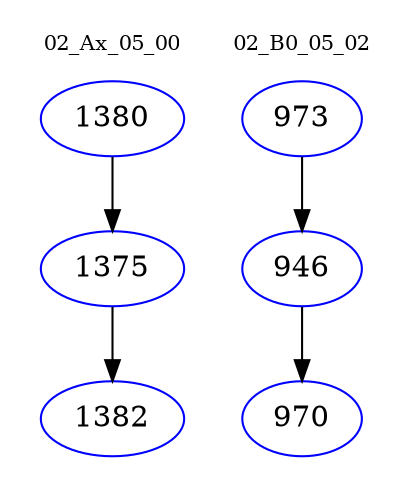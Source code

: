 digraph{
subgraph cluster_0 {
color = white
label = "02_Ax_05_00";
fontsize=10;
T0_1380 [label="1380", color="blue"]
T0_1380 -> T0_1375 [color="black"]
T0_1375 [label="1375", color="blue"]
T0_1375 -> T0_1382 [color="black"]
T0_1382 [label="1382", color="blue"]
}
subgraph cluster_1 {
color = white
label = "02_B0_05_02";
fontsize=10;
T1_973 [label="973", color="blue"]
T1_973 -> T1_946 [color="black"]
T1_946 [label="946", color="blue"]
T1_946 -> T1_970 [color="black"]
T1_970 [label="970", color="blue"]
}
}
